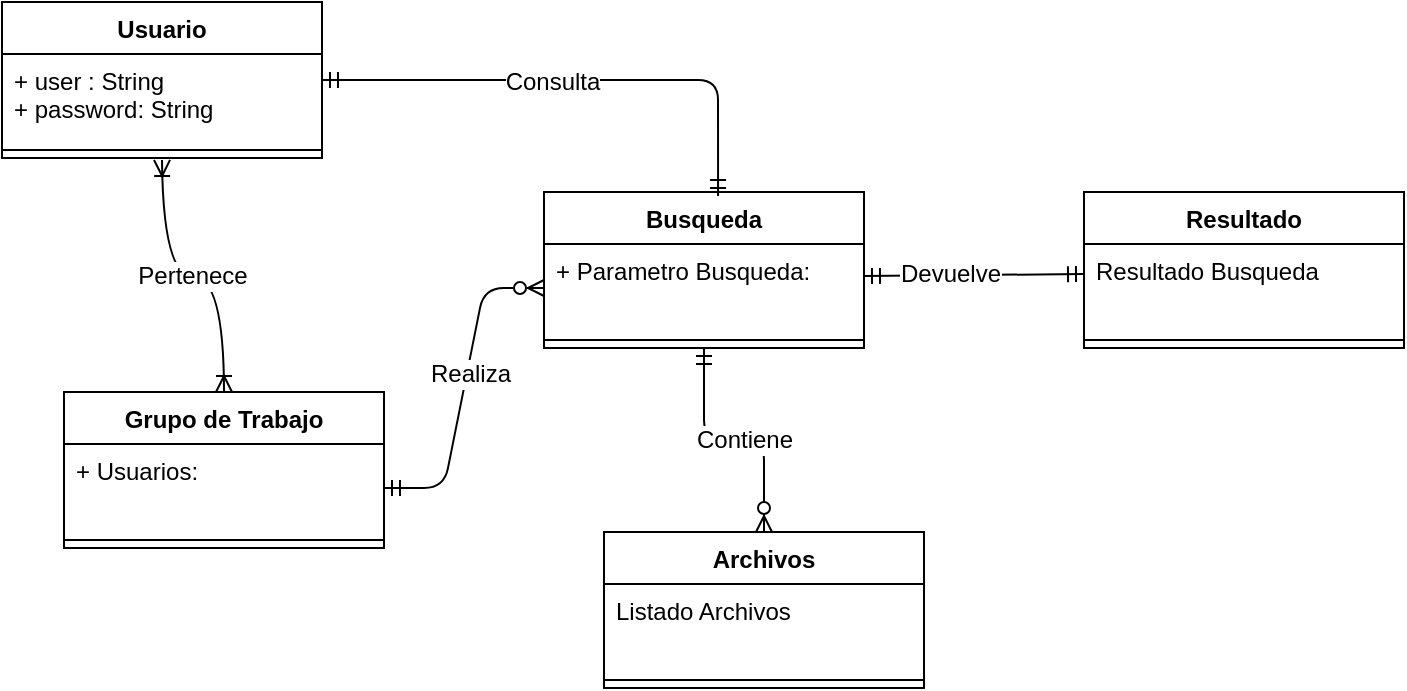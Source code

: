 <mxfile version="10.6.7" type="github"><diagram id="T9E-pghxLqic_HOnLzWS" name="Page-1"><mxGraphModel dx="994" dy="715" grid="1" gridSize="10" guides="1" tooltips="1" connect="1" arrows="1" fold="1" page="1" pageScale="1" pageWidth="827" pageHeight="1169" math="0" shadow="0"><root><mxCell id="0"/><mxCell id="1" parent="0"/><mxCell id="IjA5WbHNEkwl0YmXvthW-17" value="" style="fontSize=12;html=1;endArrow=ERoneToMany;startArrow=ERoneToMany;entryX=0.5;entryY=1;entryDx=0;entryDy=0;exitX=0.5;exitY=0;exitDx=0;exitDy=0;edgeStyle=orthogonalEdgeStyle;curved=1;" edge="1" parent="1" source="IjA5WbHNEkwl0YmXvthW-27"><mxGeometry width="100" height="100" relative="1" as="geometry"><mxPoint x="149" y="430" as="sourcePoint"/><mxPoint x="149" y="264" as="targetPoint"/></mxGeometry></mxCell><mxCell id="IjA5WbHNEkwl0YmXvthW-18" value="Pertenece" style="text;html=1;resizable=0;points=[];align=center;verticalAlign=middle;labelBackgroundColor=#ffffff;" vertex="1" connectable="0" parent="IjA5WbHNEkwl0YmXvthW-17"><mxGeometry x="0.007" y="-1" relative="1" as="geometry"><mxPoint as="offset"/></mxGeometry></mxCell><mxCell id="IjA5WbHNEkwl0YmXvthW-19" value="Usuario" style="swimlane;fontStyle=1;align=center;verticalAlign=top;childLayout=stackLayout;horizontal=1;startSize=26;horizontalStack=0;resizeParent=1;resizeParentMax=0;resizeLast=0;collapsible=1;marginBottom=0;" vertex="1" parent="1"><mxGeometry x="69" y="185" width="160" height="78" as="geometry"/></mxCell><mxCell id="IjA5WbHNEkwl0YmXvthW-20" value="+ user : String&#xA;+ password: String&#xA;" style="text;strokeColor=none;fillColor=none;align=left;verticalAlign=top;spacingLeft=4;spacingRight=4;overflow=hidden;rotatable=0;points=[[0,0.5],[1,0.5]];portConstraint=eastwest;" vertex="1" parent="IjA5WbHNEkwl0YmXvthW-19"><mxGeometry y="26" width="160" height="44" as="geometry"/></mxCell><mxCell id="IjA5WbHNEkwl0YmXvthW-21" value="" style="line;strokeWidth=1;fillColor=none;align=left;verticalAlign=middle;spacingTop=-1;spacingLeft=3;spacingRight=3;rotatable=0;labelPosition=right;points=[];portConstraint=eastwest;" vertex="1" parent="IjA5WbHNEkwl0YmXvthW-19"><mxGeometry y="70" width="160" height="8" as="geometry"/></mxCell><mxCell id="IjA5WbHNEkwl0YmXvthW-24" value="Busqueda" style="swimlane;fontStyle=1;align=center;verticalAlign=top;childLayout=stackLayout;horizontal=1;startSize=26;horizontalStack=0;resizeParent=1;resizeParentMax=0;resizeLast=0;collapsible=1;marginBottom=0;" vertex="1" parent="1"><mxGeometry x="340" y="280" width="160" height="78" as="geometry"/></mxCell><mxCell id="IjA5WbHNEkwl0YmXvthW-25" value="+ Parametro Busqueda: &#xA;" style="text;strokeColor=none;fillColor=none;align=left;verticalAlign=top;spacingLeft=4;spacingRight=4;overflow=hidden;rotatable=0;points=[[0,0.5],[1,0.5]];portConstraint=eastwest;" vertex="1" parent="IjA5WbHNEkwl0YmXvthW-24"><mxGeometry y="26" width="160" height="44" as="geometry"/></mxCell><mxCell id="IjA5WbHNEkwl0YmXvthW-26" value="" style="line;strokeWidth=1;fillColor=none;align=left;verticalAlign=middle;spacingTop=-1;spacingLeft=3;spacingRight=3;rotatable=0;labelPosition=right;points=[];portConstraint=eastwest;" vertex="1" parent="IjA5WbHNEkwl0YmXvthW-24"><mxGeometry y="70" width="160" height="8" as="geometry"/></mxCell><mxCell id="IjA5WbHNEkwl0YmXvthW-27" value="Grupo de Trabajo" style="swimlane;fontStyle=1;align=center;verticalAlign=top;childLayout=stackLayout;horizontal=1;startSize=26;horizontalStack=0;resizeParent=1;resizeParentMax=0;resizeLast=0;collapsible=1;marginBottom=0;" vertex="1" parent="1"><mxGeometry x="100" y="380" width="160" height="78" as="geometry"/></mxCell><mxCell id="IjA5WbHNEkwl0YmXvthW-28" value="+ Usuarios: &#xA;" style="text;strokeColor=none;fillColor=none;align=left;verticalAlign=top;spacingLeft=4;spacingRight=4;overflow=hidden;rotatable=0;points=[[0,0.5],[1,0.5]];portConstraint=eastwest;" vertex="1" parent="IjA5WbHNEkwl0YmXvthW-27"><mxGeometry y="26" width="160" height="44" as="geometry"/></mxCell><mxCell id="IjA5WbHNEkwl0YmXvthW-29" value="" style="line;strokeWidth=1;fillColor=none;align=left;verticalAlign=middle;spacingTop=-1;spacingLeft=3;spacingRight=3;rotatable=0;labelPosition=right;points=[];portConstraint=eastwest;" vertex="1" parent="IjA5WbHNEkwl0YmXvthW-27"><mxGeometry y="70" width="160" height="8" as="geometry"/></mxCell><mxCell id="IjA5WbHNEkwl0YmXvthW-30" value="" style="edgeStyle=entityRelationEdgeStyle;fontSize=12;html=1;endArrow=ERzeroToMany;startArrow=ERmandOne;entryX=0;entryY=0.5;entryDx=0;entryDy=0;exitX=1;exitY=0.5;exitDx=0;exitDy=0;" edge="1" parent="1" source="IjA5WbHNEkwl0YmXvthW-28" target="IjA5WbHNEkwl0YmXvthW-25"><mxGeometry width="100" height="100" relative="1" as="geometry"><mxPoint x="69" y="630" as="sourcePoint"/><mxPoint x="169" y="530" as="targetPoint"/></mxGeometry></mxCell><mxCell id="IjA5WbHNEkwl0YmXvthW-31" value="Realiza" style="text;html=1;resizable=0;points=[];align=center;verticalAlign=middle;labelBackgroundColor=#ffffff;" vertex="1" connectable="0" parent="IjA5WbHNEkwl0YmXvthW-30"><mxGeometry x="0.094" y="-1" relative="1" as="geometry"><mxPoint as="offset"/></mxGeometry></mxCell><mxCell id="IjA5WbHNEkwl0YmXvthW-32" value="" style="edgeStyle=orthogonalEdgeStyle;fontSize=12;html=1;endArrow=ERmandOne;startArrow=ERmandOne;entryX=0.544;entryY=0.026;entryDx=0;entryDy=0;entryPerimeter=0;exitX=1;exitY=0.5;exitDx=0;exitDy=0;" edge="1" parent="1" source="IjA5WbHNEkwl0YmXvthW-19" target="IjA5WbHNEkwl0YmXvthW-24"><mxGeometry width="100" height="100" relative="1" as="geometry"><mxPoint x="69" y="630" as="sourcePoint"/><mxPoint x="169" y="530" as="targetPoint"/></mxGeometry></mxCell><mxCell id="IjA5WbHNEkwl0YmXvthW-33" value="Consulta" style="text;html=1;resizable=0;points=[];align=center;verticalAlign=middle;labelBackgroundColor=#ffffff;" vertex="1" connectable="0" parent="IjA5WbHNEkwl0YmXvthW-32"><mxGeometry x="-0.103" y="-1" relative="1" as="geometry"><mxPoint as="offset"/></mxGeometry></mxCell><mxCell id="IjA5WbHNEkwl0YmXvthW-35" value="Resultado" style="swimlane;fontStyle=1;align=center;verticalAlign=top;childLayout=stackLayout;horizontal=1;startSize=26;horizontalStack=0;resizeParent=1;resizeParentMax=0;resizeLast=0;collapsible=1;marginBottom=0;" vertex="1" parent="1"><mxGeometry x="610" y="280" width="160" height="78" as="geometry"/></mxCell><mxCell id="IjA5WbHNEkwl0YmXvthW-36" value="Resultado Busqueda" style="text;strokeColor=none;fillColor=none;align=left;verticalAlign=top;spacingLeft=4;spacingRight=4;overflow=hidden;rotatable=0;points=[[0,0.5],[1,0.5]];portConstraint=eastwest;" vertex="1" parent="IjA5WbHNEkwl0YmXvthW-35"><mxGeometry y="26" width="160" height="44" as="geometry"/></mxCell><mxCell id="IjA5WbHNEkwl0YmXvthW-37" value="" style="line;strokeWidth=1;fillColor=none;align=left;verticalAlign=middle;spacingTop=-1;spacingLeft=3;spacingRight=3;rotatable=0;labelPosition=right;points=[];portConstraint=eastwest;" vertex="1" parent="IjA5WbHNEkwl0YmXvthW-35"><mxGeometry y="70" width="160" height="8" as="geometry"/></mxCell><mxCell id="IjA5WbHNEkwl0YmXvthW-39" value="" style="fontSize=12;html=1;endArrow=ERmandOne;startArrow=ERmandOne;entryX=1;entryY=0.364;entryDx=0;entryDy=0;exitX=0;exitY=0.341;exitDx=0;exitDy=0;entryPerimeter=0;exitPerimeter=0;" edge="1" parent="1" source="IjA5WbHNEkwl0YmXvthW-36" target="IjA5WbHNEkwl0YmXvthW-25"><mxGeometry width="100" height="100" relative="1" as="geometry"><mxPoint x="69" y="690" as="sourcePoint"/><mxPoint x="169" y="590" as="targetPoint"/></mxGeometry></mxCell><mxCell id="IjA5WbHNEkwl0YmXvthW-40" value="Devuelve" style="text;html=1;resizable=0;points=[];align=center;verticalAlign=middle;labelBackgroundColor=#ffffff;" vertex="1" connectable="0" parent="IjA5WbHNEkwl0YmXvthW-39"><mxGeometry x="0.223" y="-1" relative="1" as="geometry"><mxPoint as="offset"/></mxGeometry></mxCell><mxCell id="IjA5WbHNEkwl0YmXvthW-41" value="Archivos" style="swimlane;fontStyle=1;align=center;verticalAlign=top;childLayout=stackLayout;horizontal=1;startSize=26;horizontalStack=0;resizeParent=1;resizeParentMax=0;resizeLast=0;collapsible=1;marginBottom=0;" vertex="1" parent="1"><mxGeometry x="370" y="450" width="160" height="78" as="geometry"/></mxCell><mxCell id="IjA5WbHNEkwl0YmXvthW-42" value="Listado Archivos" style="text;strokeColor=none;fillColor=none;align=left;verticalAlign=top;spacingLeft=4;spacingRight=4;overflow=hidden;rotatable=0;points=[[0,0.5],[1,0.5]];portConstraint=eastwest;" vertex="1" parent="IjA5WbHNEkwl0YmXvthW-41"><mxGeometry y="26" width="160" height="44" as="geometry"/></mxCell><mxCell id="IjA5WbHNEkwl0YmXvthW-43" value="" style="line;strokeWidth=1;fillColor=none;align=left;verticalAlign=middle;spacingTop=-1;spacingLeft=3;spacingRight=3;rotatable=0;labelPosition=right;points=[];portConstraint=eastwest;" vertex="1" parent="IjA5WbHNEkwl0YmXvthW-41"><mxGeometry y="70" width="160" height="8" as="geometry"/></mxCell><mxCell id="IjA5WbHNEkwl0YmXvthW-44" value="" style="edgeStyle=orthogonalEdgeStyle;fontSize=12;html=1;endArrow=ERzeroToMany;startArrow=ERmandOne;exitX=0.5;exitY=1;exitDx=0;exitDy=0;" edge="1" parent="1" source="IjA5WbHNEkwl0YmXvthW-24" target="IjA5WbHNEkwl0YmXvthW-41"><mxGeometry width="100" height="100" relative="1" as="geometry"><mxPoint x="70" y="650" as="sourcePoint"/><mxPoint x="170" y="550" as="targetPoint"/></mxGeometry></mxCell><mxCell id="IjA5WbHNEkwl0YmXvthW-45" value="Contiene" style="text;html=1;resizable=0;points=[];align=center;verticalAlign=middle;labelBackgroundColor=#ffffff;" vertex="1" connectable="0" parent="IjA5WbHNEkwl0YmXvthW-44"><mxGeometry x="-0.07" y="-26" relative="1" as="geometry"><mxPoint x="9" y="-26" as="offset"/></mxGeometry></mxCell></root></mxGraphModel></diagram></mxfile>